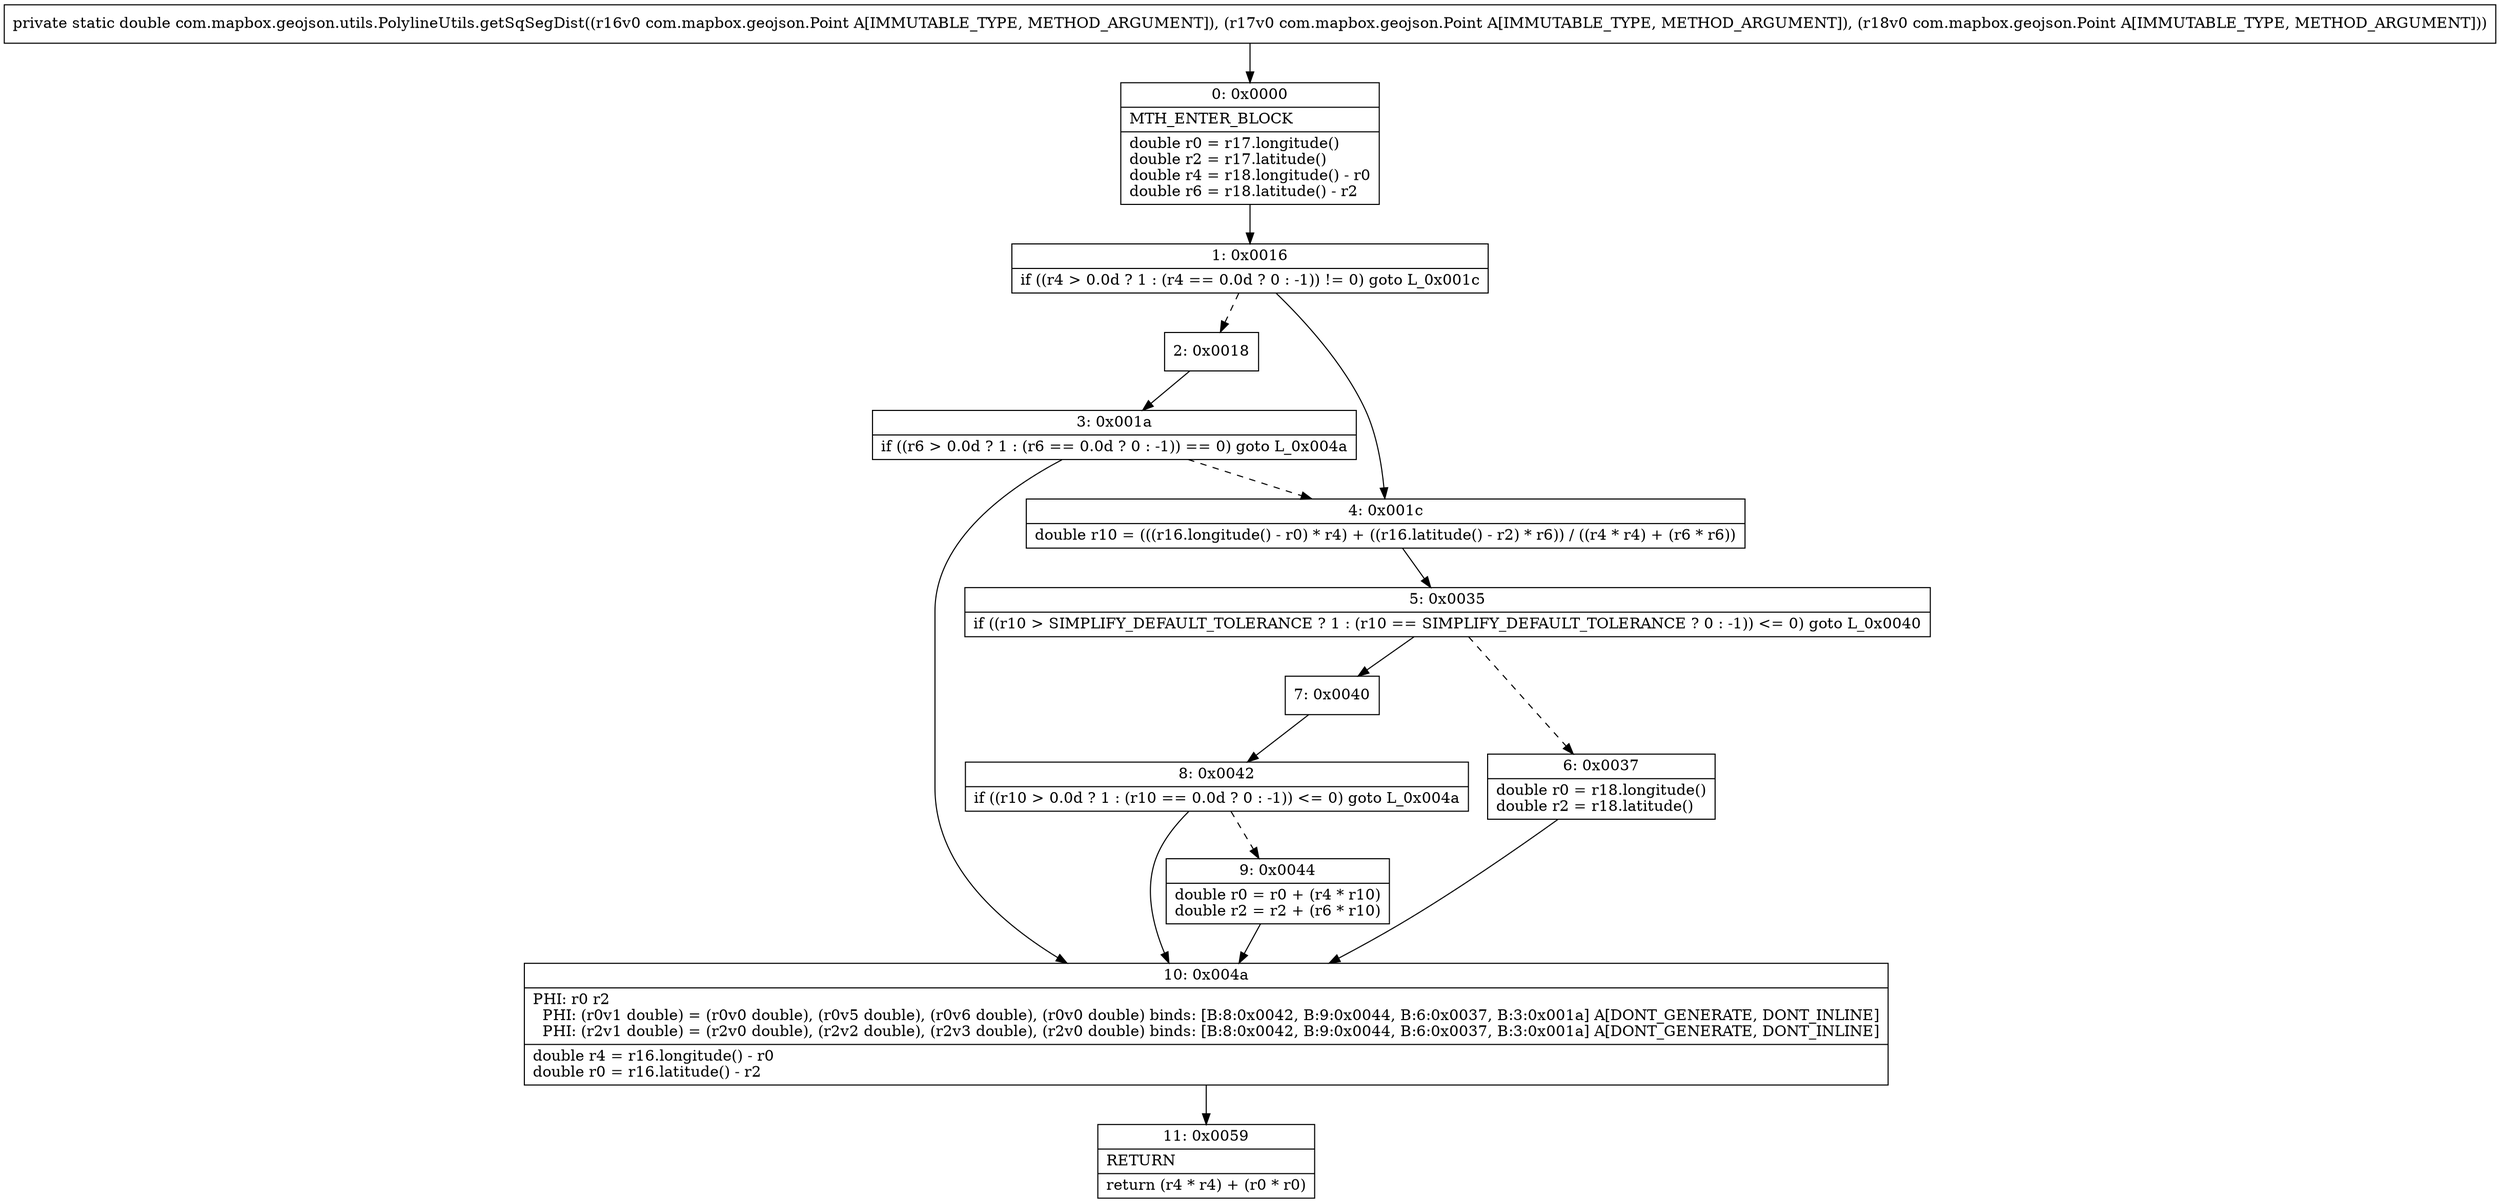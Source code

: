 digraph "CFG forcom.mapbox.geojson.utils.PolylineUtils.getSqSegDist(Lcom\/mapbox\/geojson\/Point;Lcom\/mapbox\/geojson\/Point;Lcom\/mapbox\/geojson\/Point;)D" {
Node_0 [shape=record,label="{0\:\ 0x0000|MTH_ENTER_BLOCK\l|double r0 = r17.longitude()\ldouble r2 = r17.latitude()\ldouble r4 = r18.longitude() \- r0\ldouble r6 = r18.latitude() \- r2\l}"];
Node_1 [shape=record,label="{1\:\ 0x0016|if ((r4 \> 0.0d ? 1 : (r4 == 0.0d ? 0 : \-1)) != 0) goto L_0x001c\l}"];
Node_2 [shape=record,label="{2\:\ 0x0018}"];
Node_3 [shape=record,label="{3\:\ 0x001a|if ((r6 \> 0.0d ? 1 : (r6 == 0.0d ? 0 : \-1)) == 0) goto L_0x004a\l}"];
Node_4 [shape=record,label="{4\:\ 0x001c|double r10 = (((r16.longitude() \- r0) * r4) + ((r16.latitude() \- r2) * r6)) \/ ((r4 * r4) + (r6 * r6))\l}"];
Node_5 [shape=record,label="{5\:\ 0x0035|if ((r10 \> SIMPLIFY_DEFAULT_TOLERANCE ? 1 : (r10 == SIMPLIFY_DEFAULT_TOLERANCE ? 0 : \-1)) \<= 0) goto L_0x0040\l}"];
Node_6 [shape=record,label="{6\:\ 0x0037|double r0 = r18.longitude()\ldouble r2 = r18.latitude()\l}"];
Node_7 [shape=record,label="{7\:\ 0x0040}"];
Node_8 [shape=record,label="{8\:\ 0x0042|if ((r10 \> 0.0d ? 1 : (r10 == 0.0d ? 0 : \-1)) \<= 0) goto L_0x004a\l}"];
Node_9 [shape=record,label="{9\:\ 0x0044|double r0 = r0 + (r4 * r10)\ldouble r2 = r2 + (r6 * r10)\l}"];
Node_10 [shape=record,label="{10\:\ 0x004a|PHI: r0 r2 \l  PHI: (r0v1 double) = (r0v0 double), (r0v5 double), (r0v6 double), (r0v0 double) binds: [B:8:0x0042, B:9:0x0044, B:6:0x0037, B:3:0x001a] A[DONT_GENERATE, DONT_INLINE]\l  PHI: (r2v1 double) = (r2v0 double), (r2v2 double), (r2v3 double), (r2v0 double) binds: [B:8:0x0042, B:9:0x0044, B:6:0x0037, B:3:0x001a] A[DONT_GENERATE, DONT_INLINE]\l|double r4 = r16.longitude() \- r0\ldouble r0 = r16.latitude() \- r2\l}"];
Node_11 [shape=record,label="{11\:\ 0x0059|RETURN\l|return (r4 * r4) + (r0 * r0)\l}"];
MethodNode[shape=record,label="{private static double com.mapbox.geojson.utils.PolylineUtils.getSqSegDist((r16v0 com.mapbox.geojson.Point A[IMMUTABLE_TYPE, METHOD_ARGUMENT]), (r17v0 com.mapbox.geojson.Point A[IMMUTABLE_TYPE, METHOD_ARGUMENT]), (r18v0 com.mapbox.geojson.Point A[IMMUTABLE_TYPE, METHOD_ARGUMENT])) }"];
MethodNode -> Node_0;
Node_0 -> Node_1;
Node_1 -> Node_2[style=dashed];
Node_1 -> Node_4;
Node_2 -> Node_3;
Node_3 -> Node_4[style=dashed];
Node_3 -> Node_10;
Node_4 -> Node_5;
Node_5 -> Node_6[style=dashed];
Node_5 -> Node_7;
Node_6 -> Node_10;
Node_7 -> Node_8;
Node_8 -> Node_9[style=dashed];
Node_8 -> Node_10;
Node_9 -> Node_10;
Node_10 -> Node_11;
}

